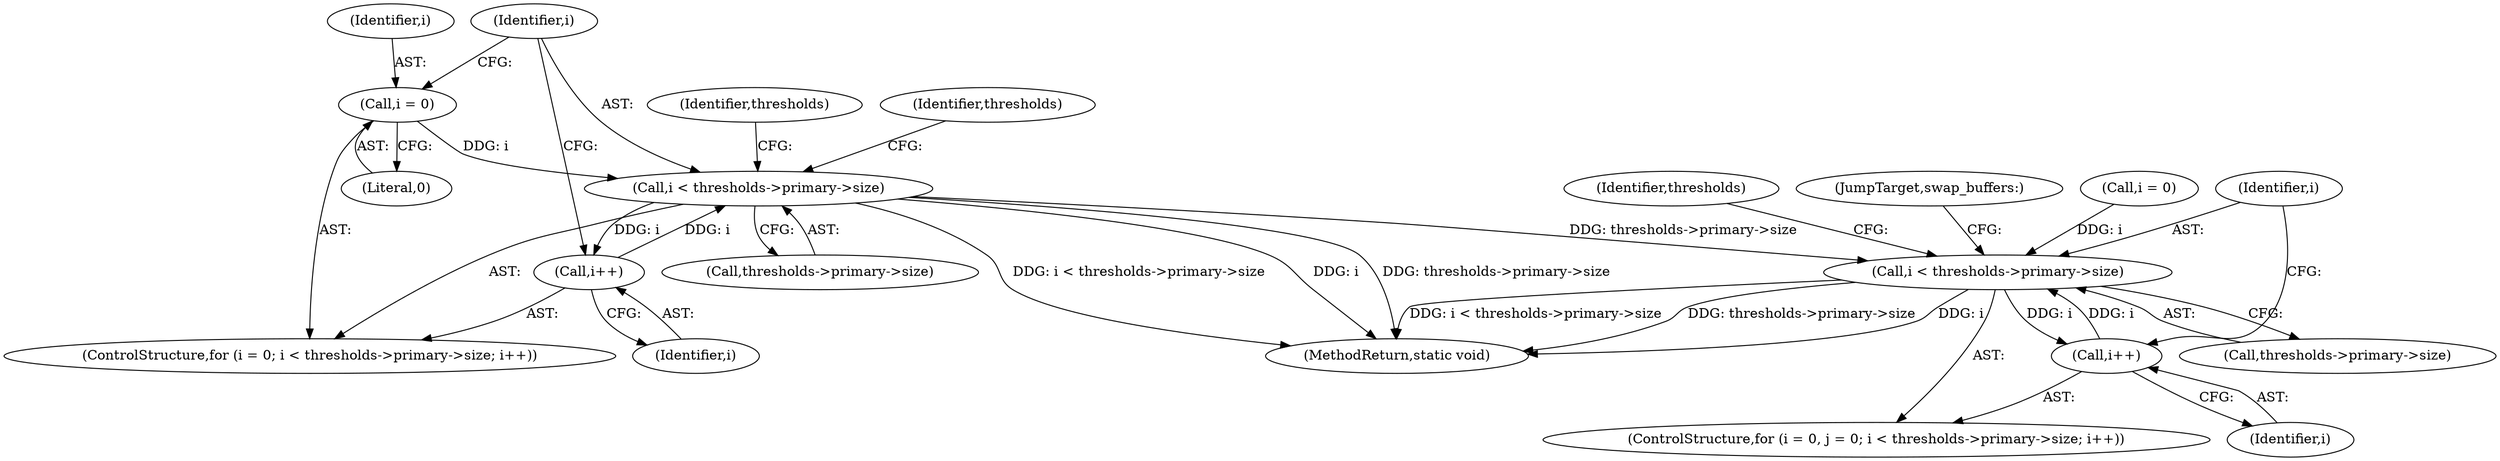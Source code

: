 digraph "0_linux_371528caec553785c37f73fa3926ea0de84f986f@pointer" {
"1000186" [label="(Call,i < thresholds->primary->size)"];
"1000193" [label="(Call,i++)"];
"1000186" [label="(Call,i < thresholds->primary->size)"];
"1000183" [label="(Call,i = 0)"];
"1000234" [label="(Call,i < thresholds->primary->size)"];
"1000241" [label="(Call,i++)"];
"1000226" [label="(ControlStructure,for (i = 0, j = 0; i < thresholds->primary->size; i++))"];
"1000250" [label="(Identifier,thresholds)"];
"1000287" [label="(MethodReturn,static void)"];
"1000193" [label="(Call,i++)"];
"1000272" [label="(JumpTarget,swap_buffers:)"];
"1000186" [label="(Call,i < thresholds->primary->size)"];
"1000187" [label="(Identifier,i)"];
"1000202" [label="(Identifier,thresholds)"];
"1000184" [label="(Identifier,i)"];
"1000234" [label="(Call,i < thresholds->primary->size)"];
"1000182" [label="(ControlStructure,for (i = 0; i < thresholds->primary->size; i++))"];
"1000228" [label="(Call,i = 0)"];
"1000211" [label="(Identifier,thresholds)"];
"1000241" [label="(Call,i++)"];
"1000235" [label="(Identifier,i)"];
"1000242" [label="(Identifier,i)"];
"1000188" [label="(Call,thresholds->primary->size)"];
"1000236" [label="(Call,thresholds->primary->size)"];
"1000185" [label="(Literal,0)"];
"1000183" [label="(Call,i = 0)"];
"1000194" [label="(Identifier,i)"];
"1000186" -> "1000182"  [label="AST: "];
"1000186" -> "1000188"  [label="CFG: "];
"1000187" -> "1000186"  [label="AST: "];
"1000188" -> "1000186"  [label="AST: "];
"1000202" -> "1000186"  [label="CFG: "];
"1000211" -> "1000186"  [label="CFG: "];
"1000186" -> "1000287"  [label="DDG: i"];
"1000186" -> "1000287"  [label="DDG: thresholds->primary->size"];
"1000186" -> "1000287"  [label="DDG: i < thresholds->primary->size"];
"1000193" -> "1000186"  [label="DDG: i"];
"1000183" -> "1000186"  [label="DDG: i"];
"1000186" -> "1000193"  [label="DDG: i"];
"1000186" -> "1000234"  [label="DDG: thresholds->primary->size"];
"1000193" -> "1000182"  [label="AST: "];
"1000193" -> "1000194"  [label="CFG: "];
"1000194" -> "1000193"  [label="AST: "];
"1000187" -> "1000193"  [label="CFG: "];
"1000183" -> "1000182"  [label="AST: "];
"1000183" -> "1000185"  [label="CFG: "];
"1000184" -> "1000183"  [label="AST: "];
"1000185" -> "1000183"  [label="AST: "];
"1000187" -> "1000183"  [label="CFG: "];
"1000234" -> "1000226"  [label="AST: "];
"1000234" -> "1000236"  [label="CFG: "];
"1000235" -> "1000234"  [label="AST: "];
"1000236" -> "1000234"  [label="AST: "];
"1000250" -> "1000234"  [label="CFG: "];
"1000272" -> "1000234"  [label="CFG: "];
"1000234" -> "1000287"  [label="DDG: thresholds->primary->size"];
"1000234" -> "1000287"  [label="DDG: i"];
"1000234" -> "1000287"  [label="DDG: i < thresholds->primary->size"];
"1000228" -> "1000234"  [label="DDG: i"];
"1000241" -> "1000234"  [label="DDG: i"];
"1000234" -> "1000241"  [label="DDG: i"];
"1000241" -> "1000226"  [label="AST: "];
"1000241" -> "1000242"  [label="CFG: "];
"1000242" -> "1000241"  [label="AST: "];
"1000235" -> "1000241"  [label="CFG: "];
}
